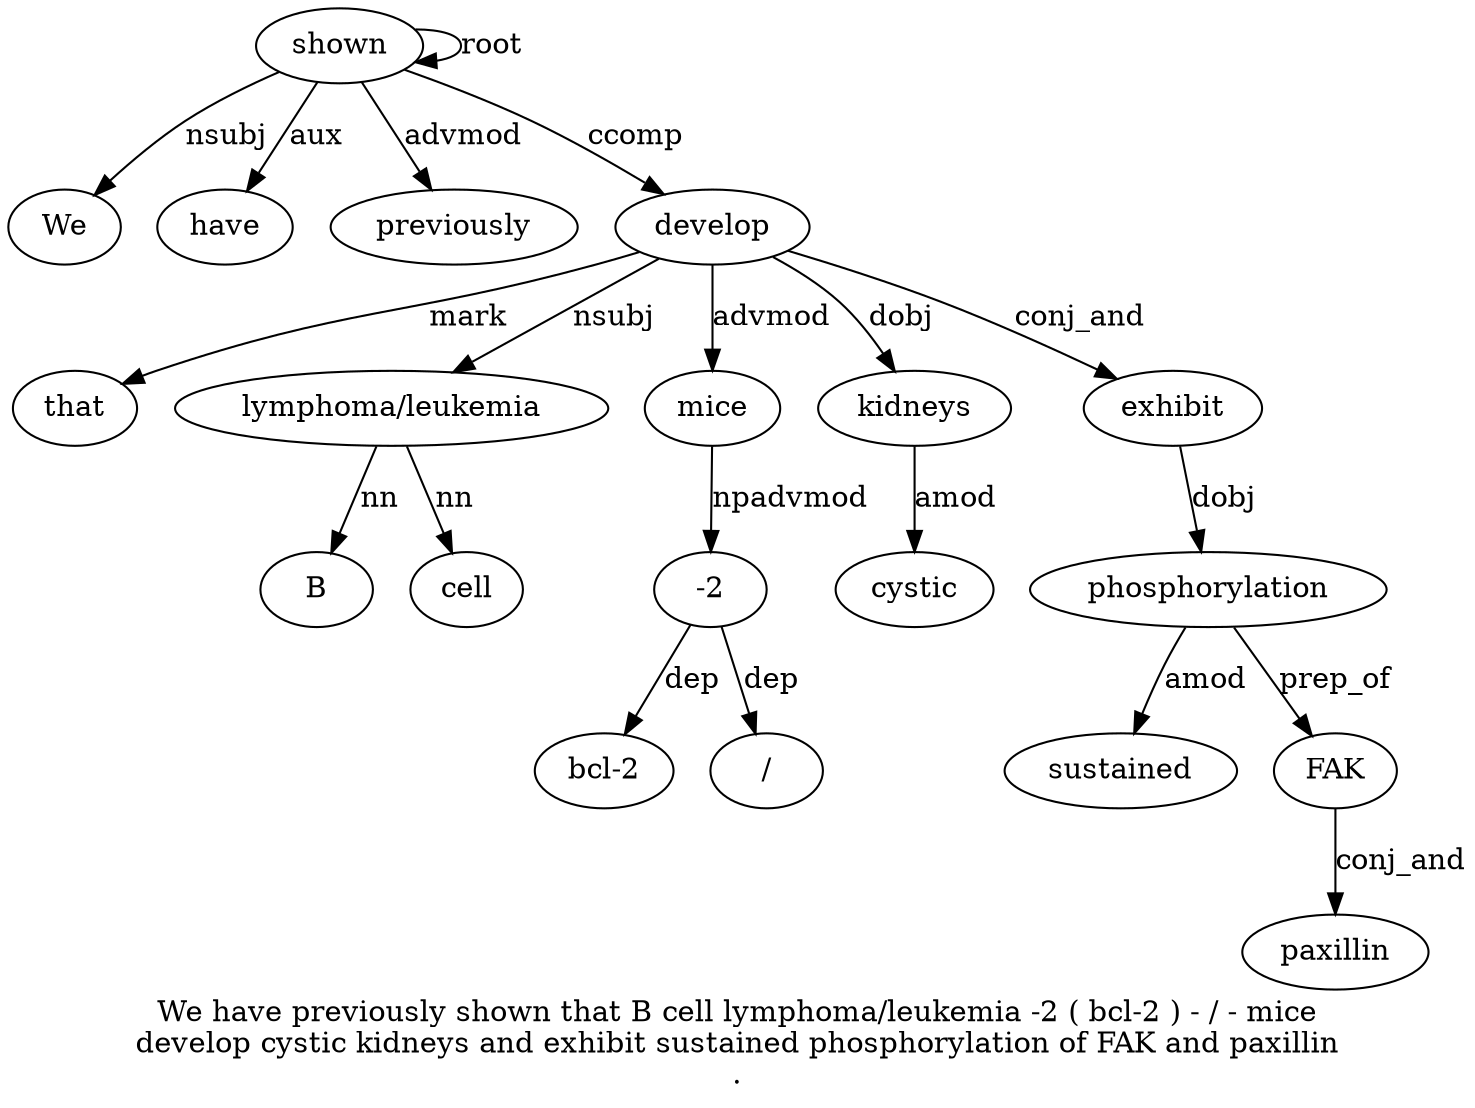 digraph "We have previously shown that B cell lymphoma/leukemia -2 ( bcl-2 ) - / - mice develop cystic kidneys and exhibit sustained phosphorylation of FAK and paxillin ." {
label="We have previously shown that B cell lymphoma/leukemia -2 ( bcl-2 ) - / - mice
develop cystic kidneys and exhibit sustained phosphorylation of FAK and paxillin
.";
shown4 [style=filled, fillcolor=white, label=shown];
We1 [style=filled, fillcolor=white, label=We];
shown4 -> We1  [label=nsubj];
have2 [style=filled, fillcolor=white, label=have];
shown4 -> have2  [label=aux];
previously3 [style=filled, fillcolor=white, label=previously];
shown4 -> previously3  [label=advmod];
shown4 -> shown4  [label=root];
develop17 [style=filled, fillcolor=white, label=develop];
that5 [style=filled, fillcolor=white, label=that];
develop17 -> that5  [label=mark];
"lymphoma/leukemia8" [style=filled, fillcolor=white, label="lymphoma/leukemia"];
B6 [style=filled, fillcolor=white, label=B];
"lymphoma/leukemia8" -> B6  [label=nn];
cell7 [style=filled, fillcolor=white, label=cell];
"lymphoma/leukemia8" -> cell7  [label=nn];
develop17 -> "lymphoma/leukemia8"  [label=nsubj];
mice16 [style=filled, fillcolor=white, label=mice];
"-29" [style=filled, fillcolor=white, label="-2"];
mice16 -> "-29"  [label=npadvmod];
"bcl-211" [style=filled, fillcolor=white, label="bcl-2"];
"-29" -> "bcl-211"  [label=dep];
"/14" [style=filled, fillcolor=white, label="/"];
"-29" -> "/14"  [label=dep];
develop17 -> mice16  [label=advmod];
shown4 -> develop17  [label=ccomp];
kidneys19 [style=filled, fillcolor=white, label=kidneys];
cystic18 [style=filled, fillcolor=white, label=cystic];
kidneys19 -> cystic18  [label=amod];
develop17 -> kidneys19  [label=dobj];
exhibit21 [style=filled, fillcolor=white, label=exhibit];
develop17 -> exhibit21  [label=conj_and];
phosphorylation23 [style=filled, fillcolor=white, label=phosphorylation];
sustained22 [style=filled, fillcolor=white, label=sustained];
phosphorylation23 -> sustained22  [label=amod];
exhibit21 -> phosphorylation23  [label=dobj];
FAK25 [style=filled, fillcolor=white, label=FAK];
phosphorylation23 -> FAK25  [label=prep_of];
paxillin27 [style=filled, fillcolor=white, label=paxillin];
FAK25 -> paxillin27  [label=conj_and];
}
